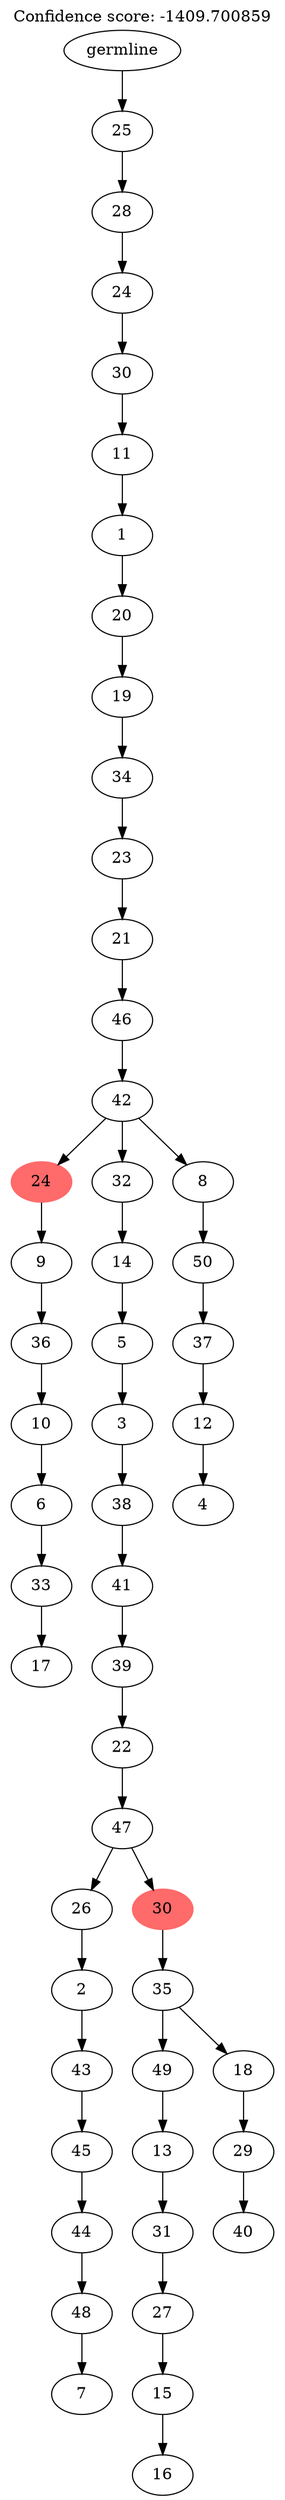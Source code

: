 digraph g {
	"51" -> "52";
	"52" [label="17"];
	"50" -> "51";
	"51" [label="33"];
	"49" -> "50";
	"50" [label="6"];
	"48" -> "49";
	"49" [label="10"];
	"47" -> "48";
	"48" [label="36"];
	"46" -> "47";
	"47" [label="9"];
	"44" -> "45";
	"45" [label="7"];
	"43" -> "44";
	"44" [label="48"];
	"42" -> "43";
	"43" [label="44"];
	"41" -> "42";
	"42" [label="45"];
	"40" -> "41";
	"41" [label="43"];
	"39" -> "40";
	"40" [label="2"];
	"37" -> "38";
	"38" [label="16"];
	"36" -> "37";
	"37" [label="15"];
	"35" -> "36";
	"36" [label="27"];
	"34" -> "35";
	"35" [label="31"];
	"33" -> "34";
	"34" [label="13"];
	"31" -> "32";
	"32" [label="40"];
	"30" -> "31";
	"31" [label="29"];
	"29" -> "30";
	"30" [label="18"];
	"29" -> "33";
	"33" [label="49"];
	"28" -> "29";
	"29" [label="35"];
	"27" -> "28";
	"28" [color=indianred1, style=filled, label="30"];
	"27" -> "39";
	"39" [label="26"];
	"26" -> "27";
	"27" [label="47"];
	"25" -> "26";
	"26" [label="22"];
	"24" -> "25";
	"25" [label="39"];
	"23" -> "24";
	"24" [label="41"];
	"22" -> "23";
	"23" [label="38"];
	"21" -> "22";
	"22" [label="3"];
	"20" -> "21";
	"21" [label="5"];
	"19" -> "20";
	"20" [label="14"];
	"17" -> "18";
	"18" [label="4"];
	"16" -> "17";
	"17" [label="12"];
	"15" -> "16";
	"16" [label="37"];
	"14" -> "15";
	"15" [label="50"];
	"13" -> "14";
	"14" [label="8"];
	"13" -> "19";
	"19" [label="32"];
	"13" -> "46";
	"46" [color=indianred1, style=filled, label="24"];
	"12" -> "13";
	"13" [label="42"];
	"11" -> "12";
	"12" [label="46"];
	"10" -> "11";
	"11" [label="21"];
	"9" -> "10";
	"10" [label="23"];
	"8" -> "9";
	"9" [label="34"];
	"7" -> "8";
	"8" [label="19"];
	"6" -> "7";
	"7" [label="20"];
	"5" -> "6";
	"6" [label="1"];
	"4" -> "5";
	"5" [label="11"];
	"3" -> "4";
	"4" [label="30"];
	"2" -> "3";
	"3" [label="24"];
	"1" -> "2";
	"2" [label="28"];
	"0" -> "1";
	"1" [label="25"];
	"0" [label="germline"];
	labelloc="t";
	label="Confidence score: -1409.700859";
}
